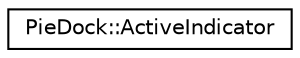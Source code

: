 digraph "Graphical Class Hierarchy"
{
  edge [fontname="Helvetica",fontsize="10",labelfontname="Helvetica",labelfontsize="10"];
  node [fontname="Helvetica",fontsize="10",shape=record];
  rankdir="LR";
  Node1 [label="PieDock::ActiveIndicator",height=0.2,width=0.4,color="black", fillcolor="white", style="filled",URL="$classPieDock_1_1ActiveIndicator.html"];
}
